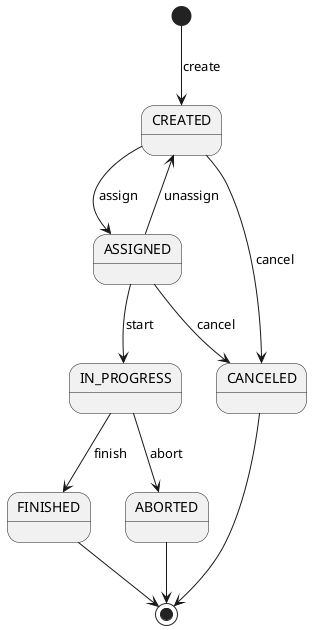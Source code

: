 @startuml

[*] --> CREATED : create
CREATED --> ASSIGNED : assign
ASSIGNED --> IN_PROGRESS : start
CREATED --> CANCELED : cancel
ASSIGNED --> CANCELED : cancel
ASSIGNED --> CREATED : unassign
IN_PROGRESS --> FINISHED : finish
IN_PROGRESS --> ABORTED : abort
FINISHED --> [*]
ABORTED --> [*]
CANCELED --> [*]


@enduml
